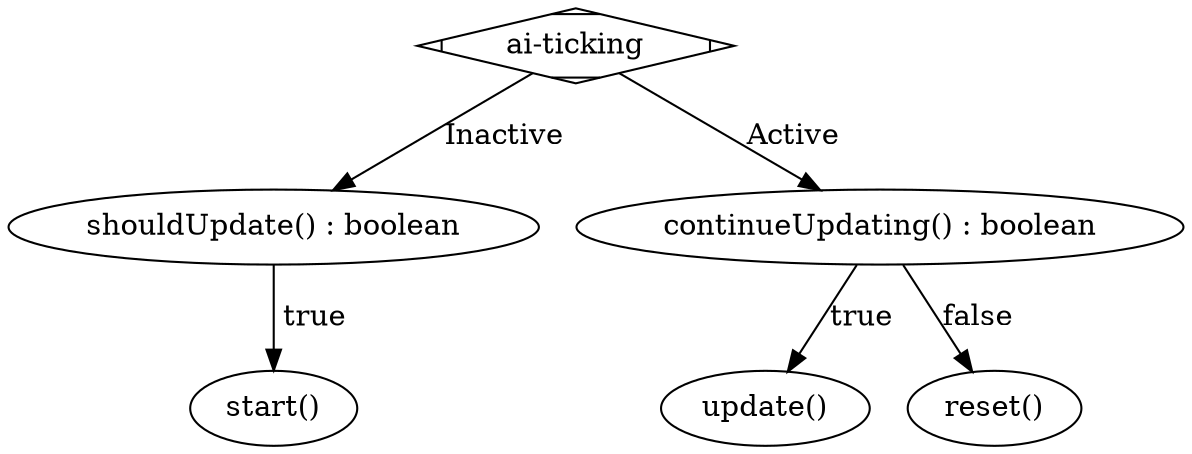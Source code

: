 digraph G {

    tick -> shouldUpdate[label="Inactive"];
    tick -> continueUpdating[label="Active"];
    shouldUpdate -> start[label=" true"];
    continueUpdating -> update[label="true"];
    continueUpdating -> reset[label="false"];

    tick [shape=Mdiamond, label="ai-ticking"];
    start[label="start()"];
    shouldUpdate[label="shouldUpdate() : boolean"];
    continueUpdating[label="continueUpdating() : boolean"];
    update[label="update()"];
    reset[label="reset()"];

}